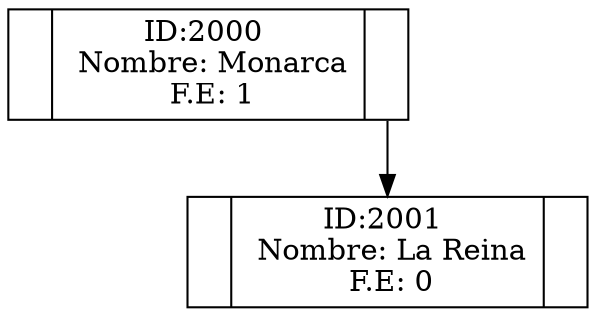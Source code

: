 digraph Arbol{
node [shape=record];
n_2000[label = "<izq> |<dat> ID:2000 \n Nombre: Monarca\n F.E:  1 |<der>"]
n_2000:der -> n_2001:dat;
n_2001[label = "<izq> |<dat> ID:2001 \n Nombre: La Reina\n F.E:  0 |<der>"]
}

